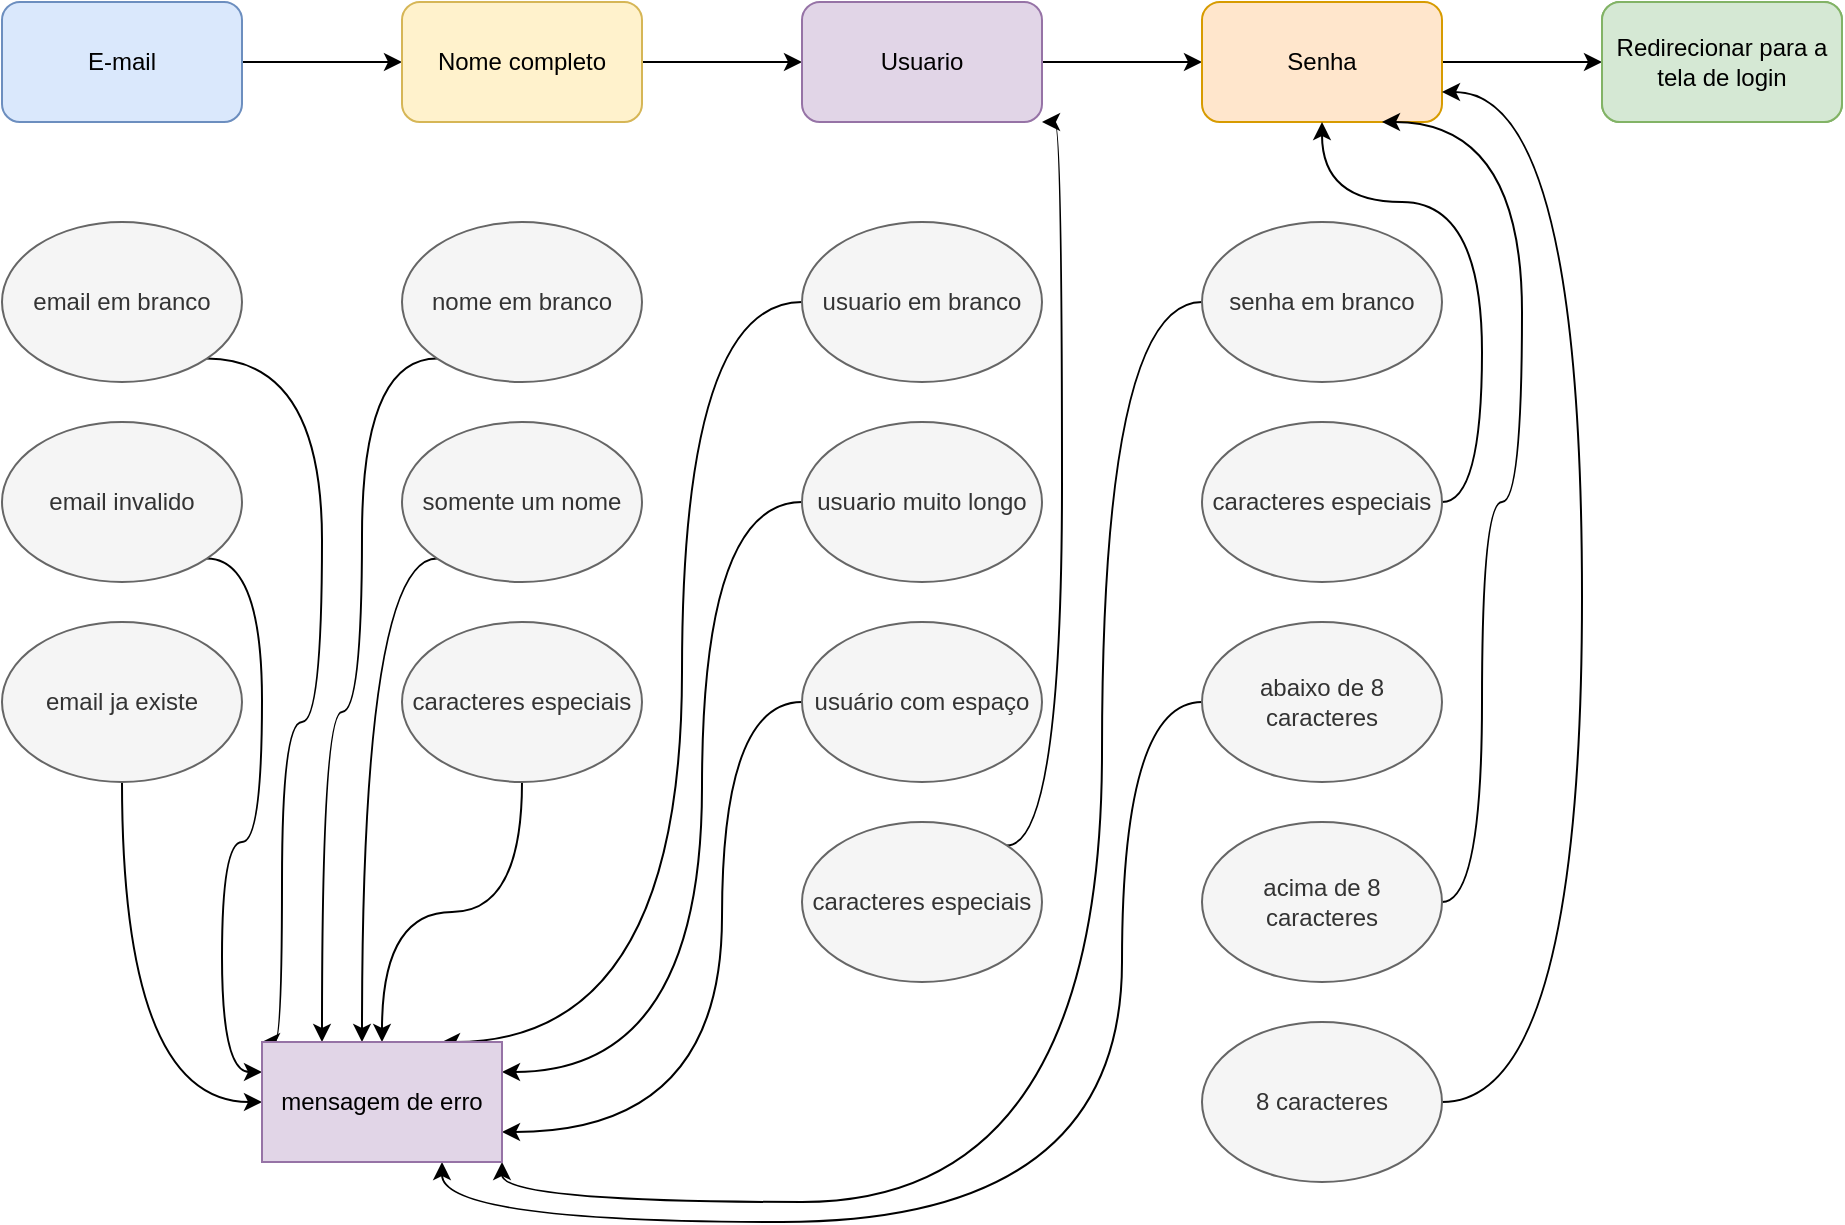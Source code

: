 <mxfile version="20.1.4" type="github"><diagram id="XAR_Ymip8WWwsofserab" name="Página-1"><mxGraphModel dx="946" dy="529" grid="1" gridSize="10" guides="1" tooltips="1" connect="1" arrows="1" fold="1" page="0" pageScale="1" pageWidth="827" pageHeight="1169" math="0" shadow="0"><root><mxCell id="0"/><mxCell id="1" parent="0"/><mxCell id="E38_uDmkJuXI3epKp-DC-66" value="" style="edgeStyle=orthogonalEdgeStyle;rounded=0;orthogonalLoop=1;jettySize=auto;html=1;" edge="1" parent="1" source="E38_uDmkJuXI3epKp-DC-1" target="E38_uDmkJuXI3epKp-DC-2"><mxGeometry relative="1" as="geometry"/></mxCell><mxCell id="E38_uDmkJuXI3epKp-DC-1" value="E-mail" style="rounded=1;whiteSpace=wrap;html=1;fillColor=#dae8fc;strokeColor=#6c8ebf;" vertex="1" parent="1"><mxGeometry x="40" y="90" width="120" height="60" as="geometry"/></mxCell><mxCell id="E38_uDmkJuXI3epKp-DC-67" value="" style="edgeStyle=orthogonalEdgeStyle;rounded=0;orthogonalLoop=1;jettySize=auto;html=1;" edge="1" parent="1" source="E38_uDmkJuXI3epKp-DC-2" target="E38_uDmkJuXI3epKp-DC-3"><mxGeometry relative="1" as="geometry"/></mxCell><mxCell id="E38_uDmkJuXI3epKp-DC-2" value="Nome completo" style="rounded=1;whiteSpace=wrap;html=1;fillColor=#fff2cc;strokeColor=#d6b656;" vertex="1" parent="1"><mxGeometry x="240" y="90" width="120" height="60" as="geometry"/></mxCell><mxCell id="E38_uDmkJuXI3epKp-DC-68" value="" style="edgeStyle=orthogonalEdgeStyle;rounded=0;orthogonalLoop=1;jettySize=auto;html=1;" edge="1" parent="1" source="E38_uDmkJuXI3epKp-DC-3" target="E38_uDmkJuXI3epKp-DC-61"><mxGeometry relative="1" as="geometry"/></mxCell><mxCell id="E38_uDmkJuXI3epKp-DC-3" value="Usuario" style="rounded=1;whiteSpace=wrap;html=1;fillColor=#e1d5e7;strokeColor=#9673a6;" vertex="1" parent="1"><mxGeometry x="440" y="90" width="120" height="60" as="geometry"/></mxCell><mxCell id="E38_uDmkJuXI3epKp-DC-69" value="" style="edgeStyle=orthogonalEdgeStyle;rounded=0;orthogonalLoop=1;jettySize=auto;html=1;" edge="1" parent="1" source="E38_uDmkJuXI3epKp-DC-61" target="E38_uDmkJuXI3epKp-DC-65"><mxGeometry relative="1" as="geometry"/></mxCell><mxCell id="E38_uDmkJuXI3epKp-DC-61" value="Senha" style="rounded=1;whiteSpace=wrap;html=1;fillColor=#ffe6cc;strokeColor=#d79b00;" vertex="1" parent="1"><mxGeometry x="640" y="90" width="120" height="60" as="geometry"/></mxCell><mxCell id="E38_uDmkJuXI3epKp-DC-65" value="Redirecionar para a tela de login" style="rounded=1;whiteSpace=wrap;html=1;fillColor=#d5e8d4;strokeColor=#82b366;" vertex="1" parent="1"><mxGeometry x="840" y="90" width="120" height="60" as="geometry"/></mxCell><mxCell id="E38_uDmkJuXI3epKp-DC-117" style="edgeStyle=orthogonalEdgeStyle;curved=1;rounded=0;orthogonalLoop=1;jettySize=auto;html=1;exitX=1;exitY=1;exitDx=0;exitDy=0;entryX=0;entryY=0.25;entryDx=0;entryDy=0;" edge="1" parent="1" source="E38_uDmkJuXI3epKp-DC-70" target="E38_uDmkJuXI3epKp-DC-113"><mxGeometry relative="1" as="geometry"><Array as="points"><mxPoint x="170" y="368"/><mxPoint x="170" y="510"/><mxPoint x="150" y="510"/><mxPoint x="150" y="625"/></Array></mxGeometry></mxCell><mxCell id="E38_uDmkJuXI3epKp-DC-70" value="email invalido" style="ellipse;whiteSpace=wrap;html=1;fillColor=#f5f5f5;strokeColor=#666666;fontColor=#333333;" vertex="1" parent="1"><mxGeometry x="40" y="300" width="120" height="80" as="geometry"/></mxCell><mxCell id="E38_uDmkJuXI3epKp-DC-116" style="edgeStyle=orthogonalEdgeStyle;rounded=0;orthogonalLoop=1;jettySize=auto;html=1;exitX=0.5;exitY=1;exitDx=0;exitDy=0;entryX=0;entryY=0.5;entryDx=0;entryDy=0;curved=1;" edge="1" parent="1" source="E38_uDmkJuXI3epKp-DC-71" target="E38_uDmkJuXI3epKp-DC-113"><mxGeometry relative="1" as="geometry"/></mxCell><mxCell id="E38_uDmkJuXI3epKp-DC-71" value="email ja existe" style="ellipse;whiteSpace=wrap;html=1;fillColor=#f5f5f5;strokeColor=#666666;fontColor=#333333;" vertex="1" parent="1"><mxGeometry x="40" y="400" width="120" height="80" as="geometry"/></mxCell><mxCell id="E38_uDmkJuXI3epKp-DC-118" style="edgeStyle=orthogonalEdgeStyle;curved=1;rounded=0;orthogonalLoop=1;jettySize=auto;html=1;exitX=1;exitY=1;exitDx=0;exitDy=0;entryX=0;entryY=0;entryDx=0;entryDy=0;" edge="1" parent="1" source="E38_uDmkJuXI3epKp-DC-73" target="E38_uDmkJuXI3epKp-DC-113"><mxGeometry relative="1" as="geometry"><Array as="points"><mxPoint x="200" y="268"/><mxPoint x="200" y="450"/><mxPoint x="180" y="450"/><mxPoint x="180" y="610"/></Array></mxGeometry></mxCell><mxCell id="E38_uDmkJuXI3epKp-DC-73" value="email em branco" style="ellipse;whiteSpace=wrap;html=1;fillColor=#f5f5f5;strokeColor=#666666;fontColor=#333333;" vertex="1" parent="1"><mxGeometry x="40" y="200" width="120" height="80" as="geometry"/></mxCell><mxCell id="E38_uDmkJuXI3epKp-DC-120" style="edgeStyle=orthogonalEdgeStyle;curved=1;rounded=0;orthogonalLoop=1;jettySize=auto;html=1;exitX=0;exitY=1;exitDx=0;exitDy=0;entryX=0.25;entryY=0;entryDx=0;entryDy=0;" edge="1" parent="1" source="E38_uDmkJuXI3epKp-DC-80" target="E38_uDmkJuXI3epKp-DC-113"><mxGeometry relative="1" as="geometry"><Array as="points"><mxPoint x="220" y="268"/><mxPoint x="220" y="445"/><mxPoint x="200" y="445"/></Array></mxGeometry></mxCell><mxCell id="E38_uDmkJuXI3epKp-DC-80" value="nome em branco" style="ellipse;whiteSpace=wrap;html=1;fillColor=#f5f5f5;strokeColor=#666666;fontColor=#333333;" vertex="1" parent="1"><mxGeometry x="240" y="200" width="120" height="80" as="geometry"/></mxCell><mxCell id="E38_uDmkJuXI3epKp-DC-121" style="edgeStyle=orthogonalEdgeStyle;curved=1;rounded=0;orthogonalLoop=1;jettySize=auto;html=1;exitX=0;exitY=1;exitDx=0;exitDy=0;" edge="1" parent="1" source="E38_uDmkJuXI3epKp-DC-81" target="E38_uDmkJuXI3epKp-DC-113"><mxGeometry relative="1" as="geometry"><Array as="points"><mxPoint x="220" y="368"/></Array></mxGeometry></mxCell><mxCell id="E38_uDmkJuXI3epKp-DC-81" value="somente um nome" style="ellipse;whiteSpace=wrap;html=1;fillColor=#f5f5f5;strokeColor=#666666;fontColor=#333333;" vertex="1" parent="1"><mxGeometry x="240" y="300" width="120" height="80" as="geometry"/></mxCell><mxCell id="E38_uDmkJuXI3epKp-DC-122" style="edgeStyle=orthogonalEdgeStyle;curved=1;rounded=0;orthogonalLoop=1;jettySize=auto;html=1;exitX=0.5;exitY=1;exitDx=0;exitDy=0;entryX=0.5;entryY=0;entryDx=0;entryDy=0;" edge="1" parent="1" source="E38_uDmkJuXI3epKp-DC-82" target="E38_uDmkJuXI3epKp-DC-113"><mxGeometry relative="1" as="geometry"/></mxCell><mxCell id="E38_uDmkJuXI3epKp-DC-82" value="caracteres especiais" style="ellipse;whiteSpace=wrap;html=1;fillColor=#f5f5f5;strokeColor=#666666;fontColor=#333333;" vertex="1" parent="1"><mxGeometry x="240" y="400" width="120" height="80" as="geometry"/></mxCell><mxCell id="E38_uDmkJuXI3epKp-DC-123" style="edgeStyle=orthogonalEdgeStyle;curved=1;rounded=0;orthogonalLoop=1;jettySize=auto;html=1;exitX=0;exitY=0.5;exitDx=0;exitDy=0;entryX=0.75;entryY=0;entryDx=0;entryDy=0;" edge="1" parent="1" source="E38_uDmkJuXI3epKp-DC-86" target="E38_uDmkJuXI3epKp-DC-113"><mxGeometry relative="1" as="geometry"><Array as="points"><mxPoint x="380" y="240"/><mxPoint x="380" y="610"/></Array></mxGeometry></mxCell><mxCell id="E38_uDmkJuXI3epKp-DC-86" value="usuario em branco" style="ellipse;whiteSpace=wrap;html=1;fillColor=#f5f5f5;strokeColor=#666666;fontColor=#333333;" vertex="1" parent="1"><mxGeometry x="440" y="200" width="120" height="80" as="geometry"/></mxCell><mxCell id="E38_uDmkJuXI3epKp-DC-124" style="edgeStyle=orthogonalEdgeStyle;curved=1;rounded=0;orthogonalLoop=1;jettySize=auto;html=1;exitX=0;exitY=0.5;exitDx=0;exitDy=0;entryX=1;entryY=0.25;entryDx=0;entryDy=0;" edge="1" parent="1" source="E38_uDmkJuXI3epKp-DC-87" target="E38_uDmkJuXI3epKp-DC-113"><mxGeometry relative="1" as="geometry"><Array as="points"><mxPoint x="390" y="340"/><mxPoint x="390" y="625"/></Array></mxGeometry></mxCell><mxCell id="E38_uDmkJuXI3epKp-DC-87" value="usuario muito longo" style="ellipse;whiteSpace=wrap;html=1;fillColor=#f5f5f5;strokeColor=#666666;fontColor=#333333;" vertex="1" parent="1"><mxGeometry x="440" y="300" width="120" height="80" as="geometry"/></mxCell><mxCell id="E38_uDmkJuXI3epKp-DC-125" style="edgeStyle=orthogonalEdgeStyle;curved=1;rounded=0;orthogonalLoop=1;jettySize=auto;html=1;exitX=0;exitY=0.5;exitDx=0;exitDy=0;entryX=1;entryY=0.75;entryDx=0;entryDy=0;" edge="1" parent="1" source="E38_uDmkJuXI3epKp-DC-88" target="E38_uDmkJuXI3epKp-DC-113"><mxGeometry relative="1" as="geometry"><Array as="points"><mxPoint x="400" y="440"/><mxPoint x="400" y="655"/></Array></mxGeometry></mxCell><mxCell id="E38_uDmkJuXI3epKp-DC-88" value="usuário com espaço" style="ellipse;whiteSpace=wrap;html=1;fillColor=#f5f5f5;strokeColor=#666666;fontColor=#333333;" vertex="1" parent="1"><mxGeometry x="440" y="400" width="120" height="80" as="geometry"/></mxCell><mxCell id="E38_uDmkJuXI3epKp-DC-93" value="Redirecionar para a tela de login" style="rounded=1;whiteSpace=wrap;html=1;fillColor=#d5e8d4;strokeColor=#82b366;" vertex="1" parent="1"><mxGeometry x="840" y="90" width="120" height="60" as="geometry"/></mxCell><mxCell id="E38_uDmkJuXI3epKp-DC-127" style="edgeStyle=orthogonalEdgeStyle;curved=1;rounded=0;orthogonalLoop=1;jettySize=auto;html=1;exitX=0;exitY=0.5;exitDx=0;exitDy=0;entryX=1;entryY=1;entryDx=0;entryDy=0;" edge="1" parent="1" source="E38_uDmkJuXI3epKp-DC-94" target="E38_uDmkJuXI3epKp-DC-113"><mxGeometry relative="1" as="geometry"><Array as="points"><mxPoint x="590" y="240"/><mxPoint x="590" y="690"/><mxPoint x="290" y="690"/></Array></mxGeometry></mxCell><mxCell id="E38_uDmkJuXI3epKp-DC-94" value="senha em branco" style="ellipse;whiteSpace=wrap;html=1;fillColor=#f5f5f5;strokeColor=#666666;fontColor=#333333;" vertex="1" parent="1"><mxGeometry x="640" y="200" width="120" height="80" as="geometry"/></mxCell><mxCell id="E38_uDmkJuXI3epKp-DC-129" style="edgeStyle=orthogonalEdgeStyle;curved=1;rounded=0;orthogonalLoop=1;jettySize=auto;html=1;exitX=1;exitY=0.5;exitDx=0;exitDy=0;entryX=0.5;entryY=1;entryDx=0;entryDy=0;" edge="1" parent="1" source="E38_uDmkJuXI3epKp-DC-96" target="E38_uDmkJuXI3epKp-DC-61"><mxGeometry relative="1" as="geometry"><Array as="points"><mxPoint x="780" y="340"/><mxPoint x="780" y="190"/><mxPoint x="700" y="190"/></Array></mxGeometry></mxCell><mxCell id="E38_uDmkJuXI3epKp-DC-96" value="caracteres especiais" style="ellipse;whiteSpace=wrap;html=1;fillColor=#f5f5f5;strokeColor=#666666;fontColor=#333333;" vertex="1" parent="1"><mxGeometry x="640" y="300" width="120" height="80" as="geometry"/></mxCell><mxCell id="E38_uDmkJuXI3epKp-DC-130" style="edgeStyle=orthogonalEdgeStyle;curved=1;rounded=0;orthogonalLoop=1;jettySize=auto;html=1;exitX=0;exitY=0.5;exitDx=0;exitDy=0;entryX=0.75;entryY=1;entryDx=0;entryDy=0;" edge="1" parent="1" source="E38_uDmkJuXI3epKp-DC-97" target="E38_uDmkJuXI3epKp-DC-113"><mxGeometry relative="1" as="geometry"><Array as="points"><mxPoint x="600" y="440"/><mxPoint x="600" y="700"/><mxPoint x="260" y="700"/></Array></mxGeometry></mxCell><mxCell id="E38_uDmkJuXI3epKp-DC-97" value="abaixo de 8 caracteres" style="ellipse;whiteSpace=wrap;html=1;fillColor=#f5f5f5;strokeColor=#666666;fontColor=#333333;" vertex="1" parent="1"><mxGeometry x="640" y="400" width="120" height="80" as="geometry"/></mxCell><mxCell id="E38_uDmkJuXI3epKp-DC-132" style="edgeStyle=orthogonalEdgeStyle;curved=1;rounded=0;orthogonalLoop=1;jettySize=auto;html=1;exitX=1;exitY=0.5;exitDx=0;exitDy=0;entryX=1;entryY=0.75;entryDx=0;entryDy=0;" edge="1" parent="1" source="E38_uDmkJuXI3epKp-DC-99" target="E38_uDmkJuXI3epKp-DC-61"><mxGeometry relative="1" as="geometry"><Array as="points"><mxPoint x="830" y="640"/><mxPoint x="830" y="135"/></Array></mxGeometry></mxCell><mxCell id="E38_uDmkJuXI3epKp-DC-99" value="8 caracteres" style="ellipse;whiteSpace=wrap;html=1;fillColor=#f5f5f5;strokeColor=#666666;fontColor=#333333;" vertex="1" parent="1"><mxGeometry x="640" y="600" width="120" height="80" as="geometry"/></mxCell><mxCell id="E38_uDmkJuXI3epKp-DC-126" style="edgeStyle=orthogonalEdgeStyle;curved=1;rounded=0;orthogonalLoop=1;jettySize=auto;html=1;exitX=1;exitY=0;exitDx=0;exitDy=0;entryX=1;entryY=1;entryDx=0;entryDy=0;" edge="1" parent="1" source="E38_uDmkJuXI3epKp-DC-100" target="E38_uDmkJuXI3epKp-DC-3"><mxGeometry relative="1" as="geometry"><Array as="points"><mxPoint x="570" y="512"/><mxPoint x="570" y="150"/></Array></mxGeometry></mxCell><mxCell id="E38_uDmkJuXI3epKp-DC-100" value="caracteres especiais" style="ellipse;whiteSpace=wrap;html=1;fillColor=#f5f5f5;strokeColor=#666666;fontColor=#333333;" vertex="1" parent="1"><mxGeometry x="440" y="500" width="120" height="80" as="geometry"/></mxCell><mxCell id="E38_uDmkJuXI3epKp-DC-131" style="edgeStyle=orthogonalEdgeStyle;curved=1;rounded=0;orthogonalLoop=1;jettySize=auto;html=1;exitX=1;exitY=0.5;exitDx=0;exitDy=0;entryX=0.75;entryY=1;entryDx=0;entryDy=0;" edge="1" parent="1" source="E38_uDmkJuXI3epKp-DC-101" target="E38_uDmkJuXI3epKp-DC-61"><mxGeometry relative="1" as="geometry"><Array as="points"><mxPoint x="780" y="540"/><mxPoint x="780" y="340"/><mxPoint x="800" y="340"/><mxPoint x="800" y="150"/></Array></mxGeometry></mxCell><mxCell id="E38_uDmkJuXI3epKp-DC-101" value="acima de 8 caracteres" style="ellipse;whiteSpace=wrap;html=1;fillColor=#f5f5f5;strokeColor=#666666;fontColor=#333333;" vertex="1" parent="1"><mxGeometry x="640" y="500" width="120" height="80" as="geometry"/></mxCell><mxCell id="E38_uDmkJuXI3epKp-DC-113" value="mensagem de erro" style="rounded=0;whiteSpace=wrap;html=1;fillColor=#e1d5e7;strokeColor=#9673a6;" vertex="1" parent="1"><mxGeometry x="170" y="610" width="120" height="60" as="geometry"/></mxCell></root></mxGraphModel></diagram></mxfile>
